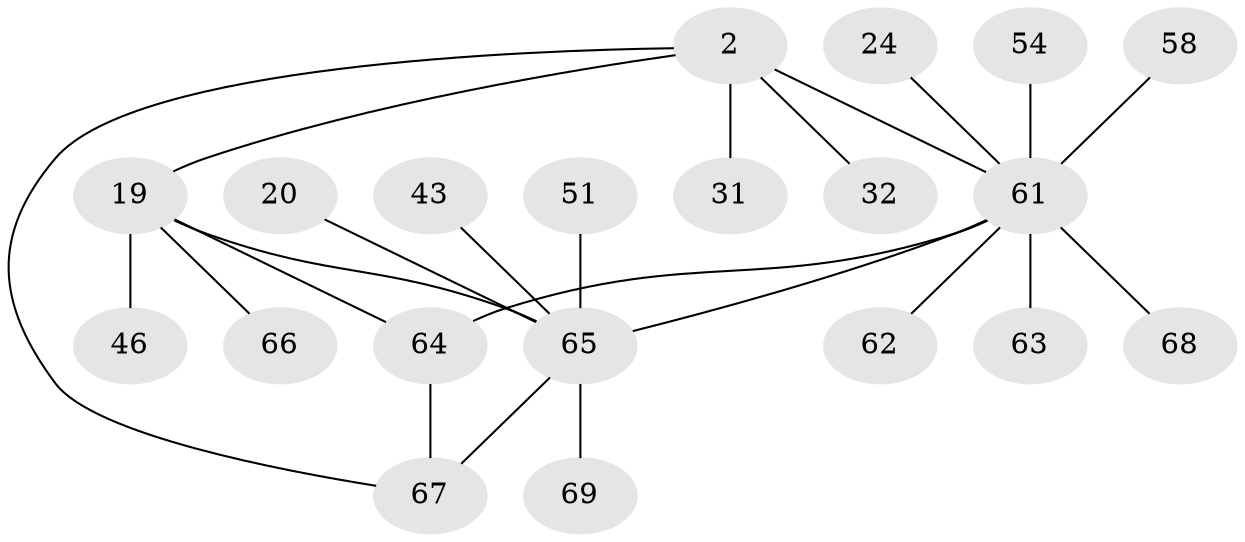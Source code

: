 // original degree distribution, {2: 0.2318840579710145, 8: 0.028985507246376812, 11: 0.028985507246376812, 5: 0.028985507246376812, 4: 0.057971014492753624, 3: 0.07246376811594203, 7: 0.014492753623188406, 6: 0.014492753623188406, 9: 0.014492753623188406, 1: 0.5072463768115942}
// Generated by graph-tools (version 1.1) at 2025/58/03/04/25 21:58:59]
// undirected, 20 vertices, 23 edges
graph export_dot {
graph [start="1"]
  node [color=gray90,style=filled];
  2 [super="+1"];
  19 [super="+9"];
  20;
  24;
  31;
  32;
  43;
  46;
  51 [super="+21+35+36"];
  54;
  58;
  61 [super="+59+16+3"];
  62 [super="+53"];
  63;
  64 [super="+27+56+7+37+57"];
  65 [super="+52+15+12"];
  66;
  67 [super="+6+18+23+45+50+60"];
  68;
  69;
  2 -- 19 [weight=2];
  2 -- 31;
  2 -- 32;
  2 -- 61 [weight=3];
  2 -- 67;
  19 -- 46;
  19 -- 66;
  19 -- 65 [weight=2];
  19 -- 64 [weight=2];
  20 -- 65;
  24 -- 61;
  43 -- 65;
  51 -- 65 [weight=2];
  54 -- 61;
  58 -- 61;
  61 -- 62;
  61 -- 65 [weight=4];
  61 -- 68;
  61 -- 63;
  61 -- 64 [weight=2];
  64 -- 67 [weight=2];
  65 -- 69;
  65 -- 67 [weight=2];
}
